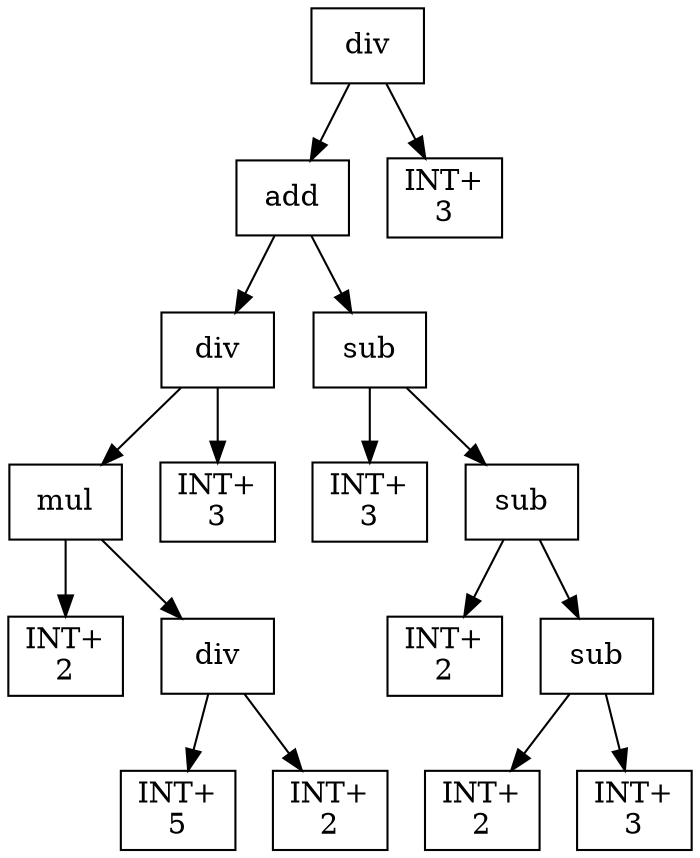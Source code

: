 digraph expr {
  node [shape=box];
  n1 [label="div"];
  n2 [label="add"];
  n3 [label="div"];
  n4 [label="mul"];
  n5 [label="INT+\n2"];
  n6 [label="div"];
  n7 [label="INT+\n5"];
  n8 [label="INT+\n2"];
  n6 -> n7;
  n6 -> n8;
  n4 -> n5;
  n4 -> n6;
  n9 [label="INT+\n3"];
  n3 -> n4;
  n3 -> n9;
  n10 [label="sub"];
  n11 [label="INT+\n3"];
  n12 [label="sub"];
  n13 [label="INT+\n2"];
  n14 [label="sub"];
  n15 [label="INT+\n2"];
  n16 [label="INT+\n3"];
  n14 -> n15;
  n14 -> n16;
  n12 -> n13;
  n12 -> n14;
  n10 -> n11;
  n10 -> n12;
  n2 -> n3;
  n2 -> n10;
  n17 [label="INT+\n3"];
  n1 -> n2;
  n1 -> n17;
}